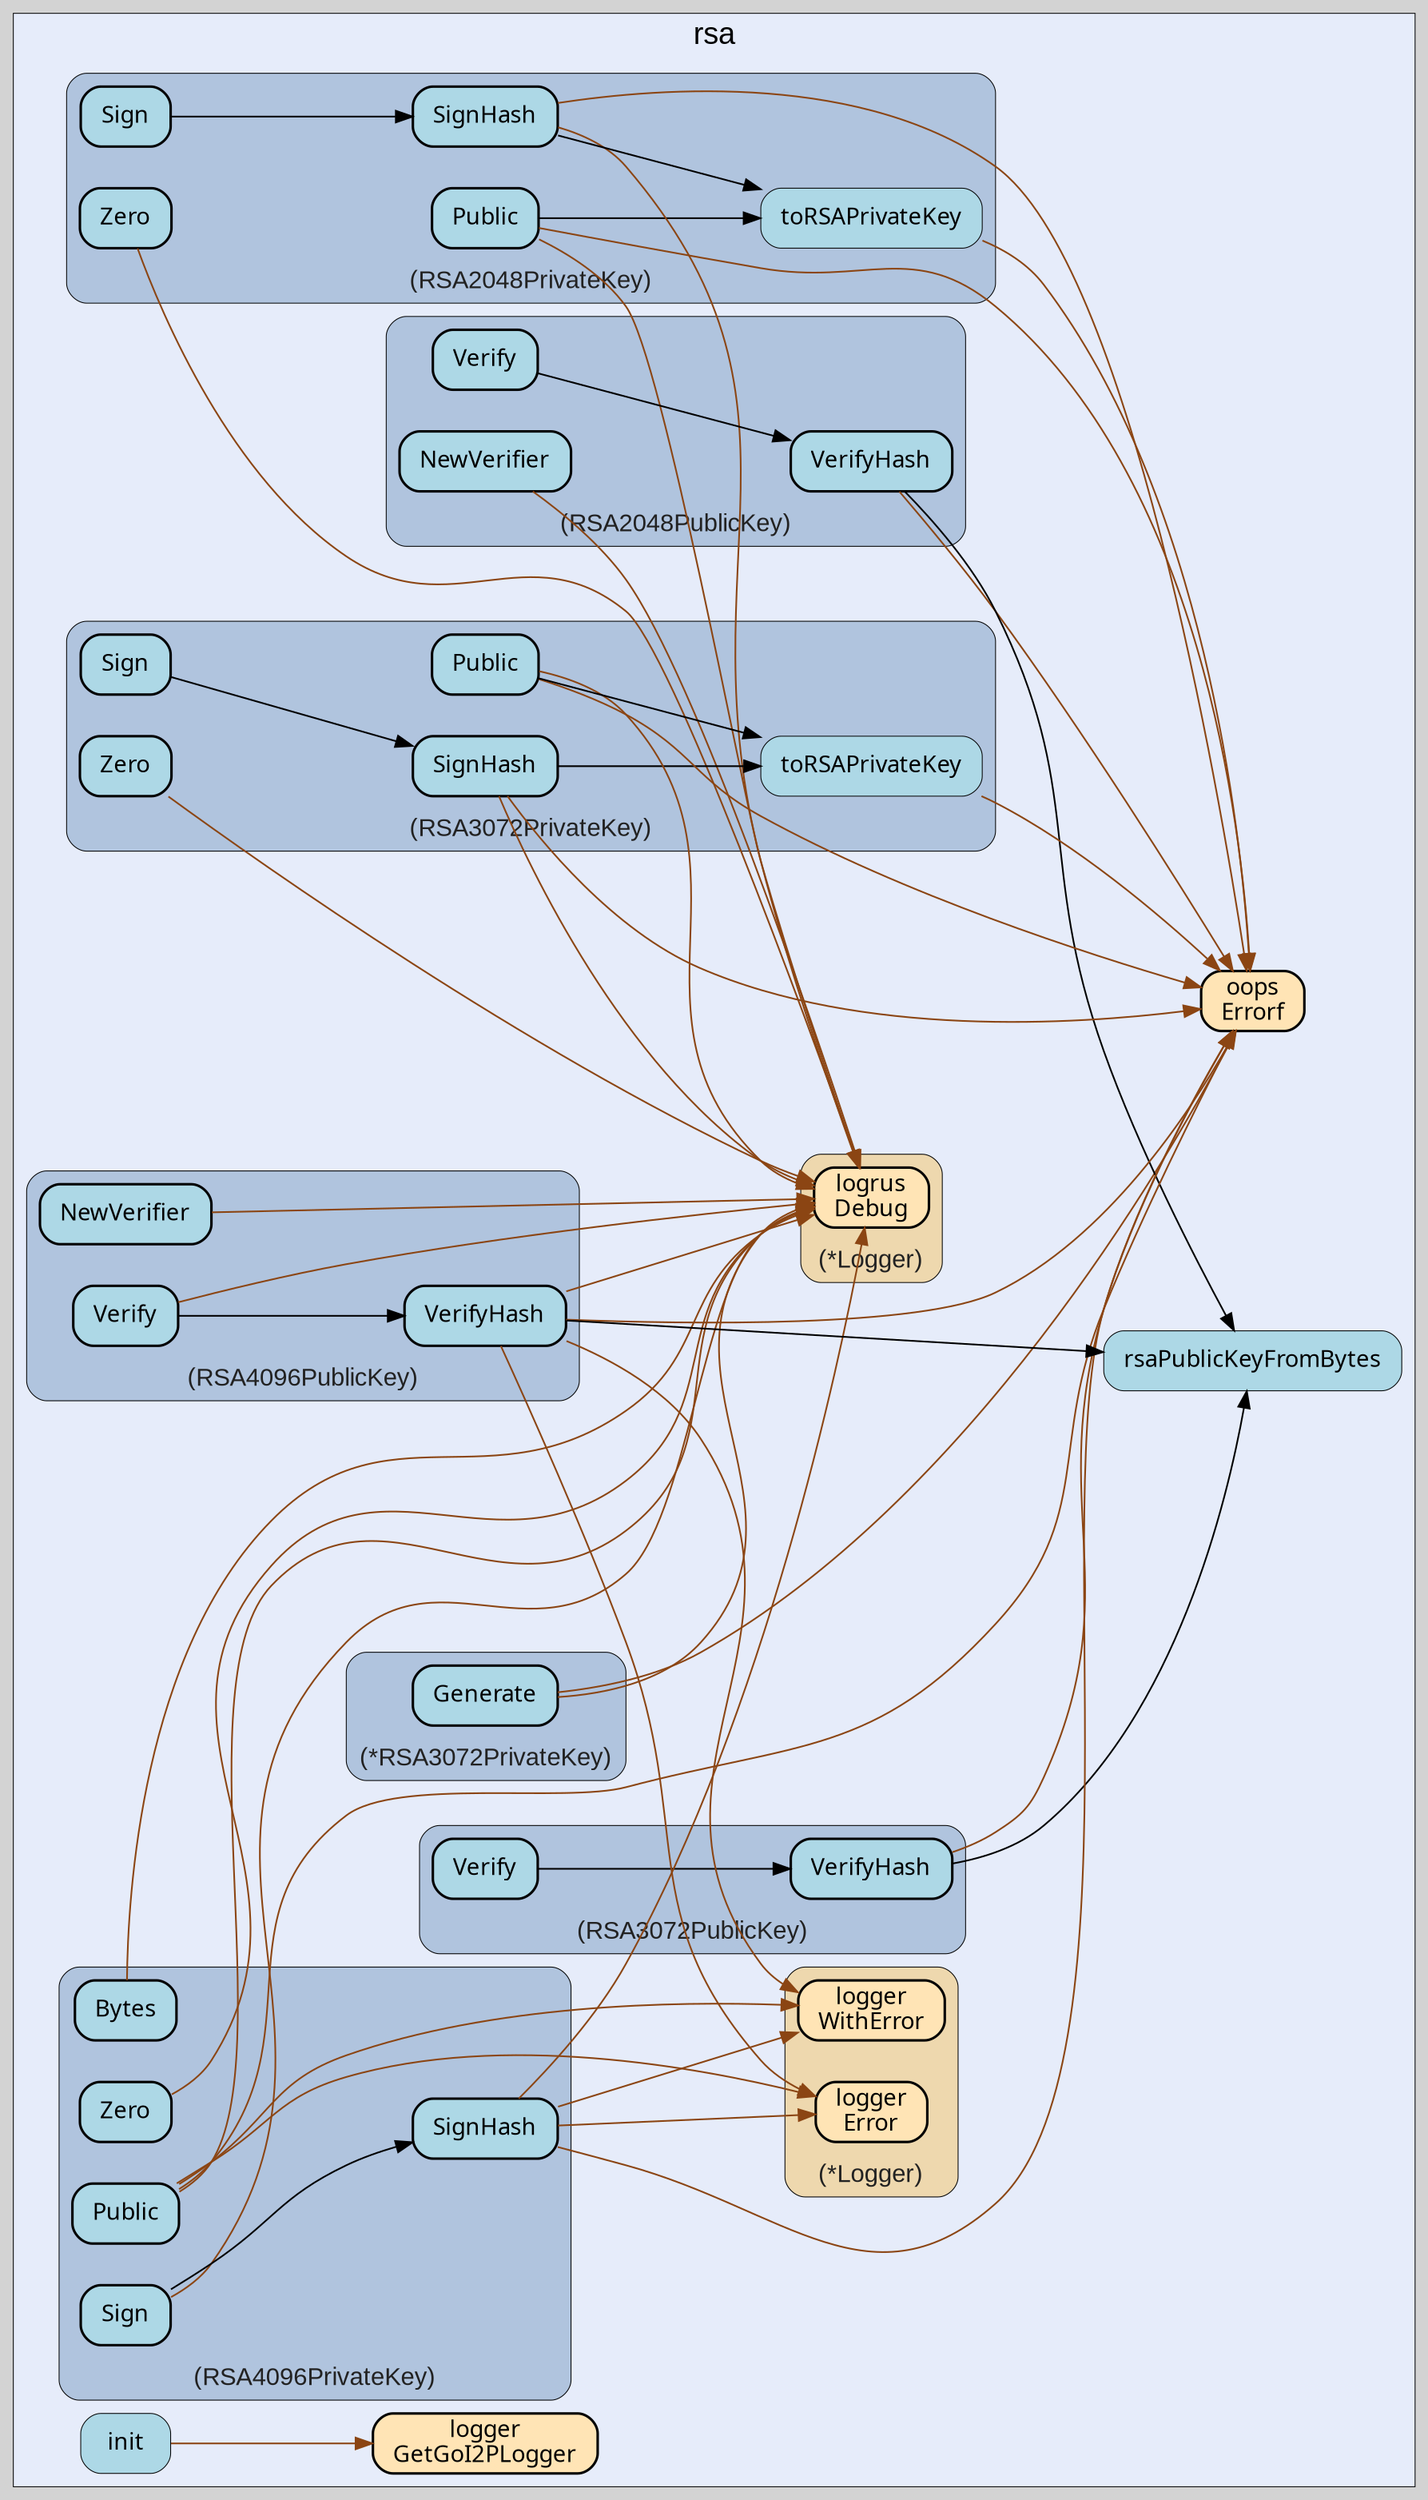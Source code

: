 digraph gocallvis {
    label="";
    labeljust="l";
    fontname="Arial";
    fontsize="14";
    rankdir="LR";
    bgcolor="lightgray";
    style="solid";
    penwidth="0.5";
    pad="0.0";
    nodesep="0.35";

    node [shape="box" style="filled,rounded" fillcolor="honeydew" fontname="Verdana" penwidth="1.0" margin="0.16,0.0"];
    edge [minlen="2"]

    subgraph "cluster_focus" {
        labeljust="c";
fontsize="18";
bgcolor="#e6ecfa";
label="rsa";
labelloc="t";
        
        "github.com/samber/oops.Errorf" [ fillcolor="moccasin" label="oops\nErrorf" penwidth="1.5" tooltip="github.com/samber/oops.Errorf | defined in oops.go:34" ]
        "github.com/go-i2p/crypto/rsa.rsaPublicKeyFromBytes" [ fillcolor="lightblue" label="rsaPublicKeyFromBytes" penwidth="0.5" tooltip="github.com/go-i2p/crypto/rsa.rsaPublicKeyFromBytes | defined in utils.go:13" ]
        "github.com/go-i2p/crypto/rsa.init" [ penwidth="0.5" tooltip="github.com/go-i2p/crypto/rsa.init | defined in .:0\nat constants.go:7: calling [github.com/go-i2p/logger.GetGoI2PLogger]" fillcolor="lightblue" label="init" ]
        "github.com/go-i2p/logger.GetGoI2PLogger" [ fillcolor="moccasin" label="logger\nGetGoI2PLogger" penwidth="1.5" tooltip="github.com/go-i2p/logger.GetGoI2PLogger | defined in log.go:120" ]
        
        subgraph "cluster_*github.com/go-i2p/crypto/rsa.RSA3072PrivateKey" {
        tooltip="type: *github.com/go-i2p/crypto/rsa.RSA3072PrivateKey";
penwidth="0.5";
fontsize="15";
label="(*RSA3072PrivateKey)";
fontcolor="#222222";
labelloc="b";
style="rounded,filled";
fillcolor="lightsteelblue";
        
        "(*github.com/go-i2p/crypto/rsa.RSA3072PrivateKey).Generate" [ label="Generate" penwidth="1.5" tooltip="(*github.com/go-i2p/crypto/rsa.RSA3072PrivateKey).Generate | defined in rsa3072_private.go:106\nat rsa3072_private.go:110: calling [github.com/samber/oops.Errorf]\nat rsa3072_private.go:116: calling [github.com/samber/oops.Errorf]\nat rsa3072_private.go:123: calling [(*github.com/sirupsen/logrus.Logger).Debug]" fillcolor="lightblue" ]
        
    }

        subgraph "cluster_*github.com/go-i2p/logger.Logger" {
        fillcolor="wheat2";
label="(*Logger)";
tooltip="type: *github.com/go-i2p/logger.Logger";
penwidth="0.5";
fontsize="15";
fontcolor="#222222";
labelloc="b";
style="rounded,filled";
        
        "(*github.com/go-i2p/logger.Logger).WithError" [ fillcolor="moccasin" label="logger\nWithError" penwidth="1.5" tooltip="(*github.com/go-i2p/logger.Logger).WithError | defined in log.go:66" ]
        "(*github.com/go-i2p/logger.Logger).Error" [ fillcolor="moccasin" label="logger\nError" penwidth="1.5" tooltip="(*github.com/go-i2p/logger.Logger).Error | defined in log.go:42" ]
        
    }

        subgraph "cluster_*github.com/sirupsen/logrus.Logger" {
        fontsize="15";
fontcolor="#222222";
labelloc="b";
style="rounded,filled";
fillcolor="wheat2";
label="(*Logger)";
tooltip="type: *github.com/sirupsen/logrus.Logger";
penwidth="0.5";
        
        "(*github.com/sirupsen/logrus.Logger).Debug" [ fillcolor="moccasin" label="logrus\nDebug" penwidth="1.5" tooltip="(*github.com/sirupsen/logrus.Logger).Debug | defined in logger.go:221" ]
        
    }

        subgraph "cluster_github.com/go-i2p/crypto/rsa.RSA2048PrivateKey" {
        fontcolor="#222222";
labelloc="b";
style="rounded,filled";
fillcolor="lightsteelblue";
tooltip="type: github.com/go-i2p/crypto/rsa.RSA2048PrivateKey";
penwidth="0.5";
fontsize="15";
label="(RSA2048PrivateKey)";
        
        "(github.com/go-i2p/crypto/rsa.RSA2048PrivateKey).toRSAPrivateKey" [ penwidth="0.5" tooltip="(github.com/go-i2p/crypto/rsa.RSA2048PrivateKey).toRSAPrivateKey | defined in rsa2048_private.go:82\nat rsa2048_private.go:86: calling [github.com/samber/oops.Errorf]\nat rsa2048_private.go:91: calling [github.com/samber/oops.Errorf]" fillcolor="lightblue" label="toRSAPrivateKey" ]
        "(github.com/go-i2p/crypto/rsa.RSA2048PrivateKey).Public" [ penwidth="1.5" tooltip="(github.com/go-i2p/crypto/rsa.RSA2048PrivateKey).Public | defined in rsa2048_private.go:53\nat rsa2048_private.go:56: calling [github.com/samber/oops.Errorf]\nat rsa2048_private.go:54: calling [(github.com/go-i2p/crypto/rsa.RSA2048PrivateKey).toRSAPrivateKey]\nat rsa2048_private.go:67: calling [(*github.com/sirupsen/logrus.Logger).Debug]" fillcolor="lightblue" label="Public" ]
        "(github.com/go-i2p/crypto/rsa.RSA2048PrivateKey).SignHash" [ fillcolor="lightblue" label="SignHash" penwidth="1.5" tooltip="(github.com/go-i2p/crypto/rsa.RSA2048PrivateKey).SignHash | defined in rsa2048_private.go:28\nat rsa2048_private.go:32: calling [github.com/samber/oops.Errorf]\nat rsa2048_private.go:38: calling [github.com/samber/oops.Errorf]\nat rsa2048_private.go:41: calling [(*github.com/sirupsen/logrus.Logger).Debug]\nat rsa2048_private.go:30: calling [(github.com/go-i2p/crypto/rsa.RSA2048PrivateKey).toRSAPrivateKey]" ]
        "(github.com/go-i2p/crypto/rsa.RSA2048PrivateKey).Zero" [ fillcolor="lightblue" label="Zero" penwidth="1.5" tooltip="(github.com/go-i2p/crypto/rsa.RSA2048PrivateKey).Zero | defined in rsa2048_private.go:73\nat rsa2048_private.go:78: calling [(*github.com/sirupsen/logrus.Logger).Debug]" ]
        "(github.com/go-i2p/crypto/rsa.RSA2048PrivateKey).Sign" [ fillcolor="lightblue" label="Sign" penwidth="1.5" tooltip="(github.com/go-i2p/crypto/rsa.RSA2048PrivateKey).Sign | defined in rsa2048_private.go:20\nat rsa2048_private.go:23: calling [(github.com/go-i2p/crypto/rsa.RSA2048PrivateKey).SignHash]" ]
        
    }

        subgraph "cluster_github.com/go-i2p/crypto/rsa.RSA2048PublicKey" {
        labelloc="b";
style="rounded,filled";
tooltip="type: github.com/go-i2p/crypto/rsa.RSA2048PublicKey";
penwidth="0.5";
fontsize="15";
fontcolor="#222222";
fillcolor="lightsteelblue";
label="(RSA2048PublicKey)";
        
        "(github.com/go-i2p/crypto/rsa.RSA2048PublicKey).VerifyHash" [ fillcolor="lightblue" label="VerifyHash" penwidth="1.5" tooltip="(github.com/go-i2p/crypto/rsa.RSA2048PublicKey).VerifyHash | defined in rsa2048_public.go:26\nat rsa2048_public.go:27: calling [github.com/go-i2p/crypto/rsa.rsaPublicKeyFromBytes]\nat rsa2048_public.go:29: calling [github.com/samber/oops.Errorf]\nat rsa2048_public.go:34: calling [github.com/samber/oops.Errorf]\nat rsa2048_public.go:40: calling [github.com/samber/oops.Errorf]" ]
        "(github.com/go-i2p/crypto/rsa.RSA2048PublicKey).NewVerifier" [ fillcolor="lightblue" label="NewVerifier" penwidth="1.5" tooltip="(github.com/go-i2p/crypto/rsa.RSA2048PublicKey).NewVerifier | defined in rsa2048_public.go:60\nat rsa2048_public.go:61: calling [(*github.com/sirupsen/logrus.Logger).Debug]" ]
        "(github.com/go-i2p/crypto/rsa.RSA2048PublicKey).Verify" [ penwidth="1.5" tooltip="(github.com/go-i2p/crypto/rsa.RSA2048PublicKey).Verify | defined in rsa2048_public.go:18\nat rsa2048_public.go:21: calling [(github.com/go-i2p/crypto/rsa.RSA2048PublicKey).VerifyHash]" fillcolor="lightblue" label="Verify" ]
        
    }

        subgraph "cluster_github.com/go-i2p/crypto/rsa.RSA3072PrivateKey" {
        penwidth="0.5";
fillcolor="lightsteelblue";
label="(RSA3072PrivateKey)";
tooltip="type: github.com/go-i2p/crypto/rsa.RSA3072PrivateKey";
fontsize="15";
fontcolor="#222222";
labelloc="b";
style="rounded,filled";
        
        "(github.com/go-i2p/crypto/rsa.RSA3072PrivateKey).toRSAPrivateKey" [ tooltip="(github.com/go-i2p/crypto/rsa.RSA3072PrivateKey).toRSAPrivateKey | defined in rsa3072_private.go:90\nat rsa3072_private.go:94: calling [github.com/samber/oops.Errorf]\nat rsa3072_private.go:99: calling [github.com/samber/oops.Errorf]" fillcolor="lightblue" label="toRSAPrivateKey" penwidth="0.5" ]
        "(github.com/go-i2p/crypto/rsa.RSA3072PrivateKey).SignHash" [ penwidth="1.5" tooltip="(github.com/go-i2p/crypto/rsa.RSA3072PrivateKey).SignHash | defined in rsa3072_private.go:36\nat rsa3072_private.go:38: calling [(github.com/go-i2p/crypto/rsa.RSA3072PrivateKey).toRSAPrivateKey]\nat rsa3072_private.go:49: calling [(*github.com/sirupsen/logrus.Logger).Debug]\nat rsa3072_private.go:40: calling [github.com/samber/oops.Errorf]\nat rsa3072_private.go:46: calling [github.com/samber/oops.Errorf]" fillcolor="lightblue" label="SignHash" ]
        "(github.com/go-i2p/crypto/rsa.RSA3072PrivateKey).Sign" [ penwidth="1.5" tooltip="(github.com/go-i2p/crypto/rsa.RSA3072PrivateKey).Sign | defined in rsa3072_private.go:29\nat rsa3072_private.go:32: calling [(github.com/go-i2p/crypto/rsa.RSA3072PrivateKey).SignHash]" fillcolor="lightblue" label="Sign" ]
        "(github.com/go-i2p/crypto/rsa.RSA3072PrivateKey).Public" [ penwidth="1.5" tooltip="(github.com/go-i2p/crypto/rsa.RSA3072PrivateKey).Public | defined in rsa3072_private.go:59\nat rsa3072_private.go:61: calling [(github.com/go-i2p/crypto/rsa.RSA3072PrivateKey).toRSAPrivateKey]\nat rsa3072_private.go:63: calling [github.com/samber/oops.Errorf]\nat rsa3072_private.go:69: calling [github.com/samber/oops.Errorf]\nat rsa3072_private.go:76: calling [(*github.com/sirupsen/logrus.Logger).Debug]" fillcolor="lightblue" label="Public" ]
        "(github.com/go-i2p/crypto/rsa.RSA3072PrivateKey).Zero" [ fillcolor="lightblue" label="Zero" penwidth="1.5" tooltip="(github.com/go-i2p/crypto/rsa.RSA3072PrivateKey).Zero | defined in rsa3072_private.go:81\nat rsa3072_private.go:86: calling [(*github.com/sirupsen/logrus.Logger).Debug]" ]
        
    }

        subgraph "cluster_github.com/go-i2p/crypto/rsa.RSA3072PublicKey" {
        labelloc="b";
style="rounded,filled";
label="(RSA3072PublicKey)";
penwidth="0.5";
fontsize="15";
fontcolor="#222222";
fillcolor="lightsteelblue";
tooltip="type: github.com/go-i2p/crypto/rsa.RSA3072PublicKey";
        
        "(github.com/go-i2p/crypto/rsa.RSA3072PublicKey).VerifyHash" [ fillcolor="lightblue" label="VerifyHash" penwidth="1.5" tooltip="(github.com/go-i2p/crypto/rsa.RSA3072PublicKey).VerifyHash | defined in rsa3072_public.go:25\nat rsa3072_public.go:26: calling [github.com/go-i2p/crypto/rsa.rsaPublicKeyFromBytes]\nat rsa3072_public.go:28: calling [github.com/samber/oops.Errorf]\nat rsa3072_public.go:34: calling [github.com/samber/oops.Errorf]\nat rsa3072_public.go:40: calling [github.com/samber/oops.Errorf]" ]
        "(github.com/go-i2p/crypto/rsa.RSA3072PublicKey).Verify" [ fillcolor="lightblue" label="Verify" penwidth="1.5" tooltip="(github.com/go-i2p/crypto/rsa.RSA3072PublicKey).Verify | defined in rsa3072_public.go:18\nat rsa3072_public.go:21: calling [(github.com/go-i2p/crypto/rsa.RSA3072PublicKey).VerifyHash]" ]
        
    }

        subgraph "cluster_github.com/go-i2p/crypto/rsa.RSA4096PrivateKey" {
        fontcolor="#222222";
labelloc="b";
style="rounded,filled";
label="(RSA4096PrivateKey)";
tooltip="type: github.com/go-i2p/crypto/rsa.RSA4096PrivateKey";
penwidth="0.5";
fontsize="15";
fillcolor="lightsteelblue";
        
        "(github.com/go-i2p/crypto/rsa.RSA4096PrivateKey).SignHash" [ fillcolor="lightblue" label="SignHash" penwidth="1.5" tooltip="(github.com/go-i2p/crypto/rsa.RSA4096PrivateKey).SignHash | defined in rsa4096_private.go:29\nat rsa4096_private.go:35: calling [(*github.com/go-i2p/logger.Logger).Error]\nat rsa4096_private.go:42: calling [(*github.com/go-i2p/logger.Logger).Error]\nat rsa4096_private.go:30: calling [(*github.com/sirupsen/logrus.Logger).Debug]\nat rsa4096_private.go:46: calling [(*github.com/sirupsen/logrus.Logger).Debug]\nat rsa4096_private.go:35: calling [(*github.com/go-i2p/logger.Logger).WithError]\nat rsa4096_private.go:42: calling [(*github.com/go-i2p/logger.Logger).WithError]\nat rsa4096_private.go:36: calling [github.com/samber/oops.Errorf]\nat rsa4096_private.go:43: calling [github.com/samber/oops.Errorf]" ]
        "(github.com/go-i2p/crypto/rsa.RSA4096PrivateKey).Zero" [ fillcolor="lightblue" label="Zero" penwidth="1.5" tooltip="(github.com/go-i2p/crypto/rsa.RSA4096PrivateKey).Zero | defined in rsa4096_private.go:84\nat rsa4096_private.go:85: calling [(*github.com/sirupsen/logrus.Logger).Debug]" ]
        "(github.com/go-i2p/crypto/rsa.RSA4096PrivateKey).Bytes" [ fillcolor="lightblue" label="Bytes" penwidth="1.5" tooltip="(github.com/go-i2p/crypto/rsa.RSA4096PrivateKey).Bytes | defined in rsa4096_private.go:52\nat rsa4096_private.go:53: calling [(*github.com/sirupsen/logrus.Logger).Debug]" ]
        "(github.com/go-i2p/crypto/rsa.RSA4096PrivateKey).Public" [ fillcolor="lightblue" label="Public" penwidth="1.5" tooltip="(github.com/go-i2p/crypto/rsa.RSA4096PrivateKey).Public | defined in rsa4096_private.go:59\nat rsa4096_private.go:60: calling [(*github.com/sirupsen/logrus.Logger).Debug]\nat rsa4096_private.go:78: calling [(*github.com/sirupsen/logrus.Logger).Debug]\nat rsa4096_private.go:65: calling [(*github.com/go-i2p/logger.Logger).WithError]\nat rsa4096_private.go:66: calling [github.com/samber/oops.Errorf]\nat rsa4096_private.go:65: calling [(*github.com/go-i2p/logger.Logger).Error]" ]
        "(github.com/go-i2p/crypto/rsa.RSA4096PrivateKey).Sign" [ penwidth="1.5" tooltip="(github.com/go-i2p/crypto/rsa.RSA4096PrivateKey).Sign | defined in rsa4096_private.go:20\nat rsa4096_private.go:21: calling [(*github.com/sirupsen/logrus.Logger).Debug]\nat rsa4096_private.go:24: calling [(github.com/go-i2p/crypto/rsa.RSA4096PrivateKey).SignHash]" fillcolor="lightblue" label="Sign" ]
        
    }

        subgraph "cluster_github.com/go-i2p/crypto/rsa.RSA4096PublicKey" {
        fontsize="15";
labelloc="b";
style="rounded,filled";
fillcolor="lightsteelblue";
tooltip="type: github.com/go-i2p/crypto/rsa.RSA4096PublicKey";
penwidth="0.5";
fontcolor="#222222";
label="(RSA4096PublicKey)";
        
        "(github.com/go-i2p/crypto/rsa.RSA4096PublicKey).NewVerifier" [ penwidth="1.5" tooltip="(github.com/go-i2p/crypto/rsa.RSA4096PublicKey).NewVerifier | defined in rsa4096_public.go:61\nat rsa4096_public.go:62: calling [(*github.com/sirupsen/logrus.Logger).Debug]" fillcolor="lightblue" label="NewVerifier" ]
        "(github.com/go-i2p/crypto/rsa.RSA4096PublicKey).VerifyHash" [ fillcolor="lightblue" label="VerifyHash" penwidth="1.5" tooltip="(github.com/go-i2p/crypto/rsa.RSA4096PublicKey).VerifyHash | defined in rsa4096_public.go:28\nat rsa4096_public.go:29: calling [(*github.com/sirupsen/logrus.Logger).Debug]\nat rsa4096_public.go:43: calling [(*github.com/sirupsen/logrus.Logger).Debug]\nat rsa4096_public.go:30: calling [github.com/go-i2p/crypto/rsa.rsaPublicKeyFromBytes]\nat rsa4096_public.go:32: calling [(*github.com/go-i2p/logger.Logger).WithError]\nat rsa4096_public.go:32: calling [(*github.com/go-i2p/logger.Logger).Error]\nat rsa4096_public.go:33: calling [github.com/samber/oops.Errorf]\nat rsa4096_public.go:39: calling [github.com/samber/oops.Errorf]" ]
        "(github.com/go-i2p/crypto/rsa.RSA4096PublicKey).Verify" [ penwidth="1.5" tooltip="(github.com/go-i2p/crypto/rsa.RSA4096PublicKey).Verify | defined in rsa4096_public.go:19\nat rsa4096_public.go:23: calling [(github.com/go-i2p/crypto/rsa.RSA4096PublicKey).VerifyHash]\nat rsa4096_public.go:20: calling [(*github.com/sirupsen/logrus.Logger).Debug]" fillcolor="lightblue" label="Verify" ]
        
    }

    }

    "(github.com/go-i2p/crypto/rsa.RSA2048PrivateKey).Public" -> "github.com/samber/oops.Errorf" [ color="saddlebrown" tooltip="at rsa2048_private.go:56: calling [github.com/samber/oops.Errorf]" ]
    "(github.com/go-i2p/crypto/rsa.RSA2048PrivateKey).SignHash" -> "github.com/samber/oops.Errorf" [ color="saddlebrown" tooltip="at rsa2048_private.go:32: calling [github.com/samber/oops.Errorf]\nat rsa2048_private.go:38: calling [github.com/samber/oops.Errorf]" ]
    "(github.com/go-i2p/crypto/rsa.RSA2048PublicKey).VerifyHash" -> "github.com/go-i2p/crypto/rsa.rsaPublicKeyFromBytes" [ tooltip="at rsa2048_public.go:27: calling [github.com/go-i2p/crypto/rsa.rsaPublicKeyFromBytes]" ]
    "(github.com/go-i2p/crypto/rsa.RSA4096PrivateKey).SignHash" -> "(*github.com/go-i2p/logger.Logger).Error" [ color="saddlebrown" tooltip="at rsa4096_private.go:35: calling [(*github.com/go-i2p/logger.Logger).Error]\nat rsa4096_private.go:42: calling [(*github.com/go-i2p/logger.Logger).Error]" ]
    "(github.com/go-i2p/crypto/rsa.RSA4096PublicKey).Verify" -> "(github.com/go-i2p/crypto/rsa.RSA4096PublicKey).VerifyHash" [ tooltip="at rsa4096_public.go:23: calling [(github.com/go-i2p/crypto/rsa.RSA4096PublicKey).VerifyHash]" ]
    "(github.com/go-i2p/crypto/rsa.RSA3072PrivateKey).Sign" -> "(github.com/go-i2p/crypto/rsa.RSA3072PrivateKey).SignHash" [ tooltip="at rsa3072_private.go:32: calling [(github.com/go-i2p/crypto/rsa.RSA3072PrivateKey).SignHash]" ]
    "(github.com/go-i2p/crypto/rsa.RSA4096PrivateKey).SignHash" -> "(*github.com/sirupsen/logrus.Logger).Debug" [ color="saddlebrown" tooltip="at rsa4096_private.go:30: calling [(*github.com/sirupsen/logrus.Logger).Debug]\nat rsa4096_private.go:46: calling [(*github.com/sirupsen/logrus.Logger).Debug]" ]
    "(github.com/go-i2p/crypto/rsa.RSA4096PrivateKey).SignHash" -> "(*github.com/go-i2p/logger.Logger).WithError" [ color="saddlebrown" tooltip="at rsa4096_private.go:35: calling [(*github.com/go-i2p/logger.Logger).WithError]\nat rsa4096_private.go:42: calling [(*github.com/go-i2p/logger.Logger).WithError]" ]
    "(github.com/go-i2p/crypto/rsa.RSA3072PrivateKey).Public" -> "(github.com/go-i2p/crypto/rsa.RSA3072PrivateKey).toRSAPrivateKey" [ tooltip="at rsa3072_private.go:61: calling [(github.com/go-i2p/crypto/rsa.RSA3072PrivateKey).toRSAPrivateKey]" ]
    "(github.com/go-i2p/crypto/rsa.RSA2048PrivateKey).Zero" -> "(*github.com/sirupsen/logrus.Logger).Debug" [ color="saddlebrown" tooltip="at rsa2048_private.go:78: calling [(*github.com/sirupsen/logrus.Logger).Debug]" ]
    "(github.com/go-i2p/crypto/rsa.RSA4096PublicKey).VerifyHash" -> "(*github.com/sirupsen/logrus.Logger).Debug" [ color="saddlebrown" tooltip="at rsa4096_public.go:29: calling [(*github.com/sirupsen/logrus.Logger).Debug]\nat rsa4096_public.go:43: calling [(*github.com/sirupsen/logrus.Logger).Debug]" ]
    "(github.com/go-i2p/crypto/rsa.RSA2048PrivateKey).SignHash" -> "(*github.com/sirupsen/logrus.Logger).Debug" [ tooltip="at rsa2048_private.go:41: calling [(*github.com/sirupsen/logrus.Logger).Debug]" color="saddlebrown" ]
    "(github.com/go-i2p/crypto/rsa.RSA3072PrivateKey).toRSAPrivateKey" -> "github.com/samber/oops.Errorf" [ color="saddlebrown" tooltip="at rsa3072_private.go:94: calling [github.com/samber/oops.Errorf]\nat rsa3072_private.go:99: calling [github.com/samber/oops.Errorf]" ]
    "(github.com/go-i2p/crypto/rsa.RSA3072PrivateKey).SignHash" -> "(github.com/go-i2p/crypto/rsa.RSA3072PrivateKey).toRSAPrivateKey" [ tooltip="at rsa3072_private.go:38: calling [(github.com/go-i2p/crypto/rsa.RSA3072PrivateKey).toRSAPrivateKey]" ]
    "(github.com/go-i2p/crypto/rsa.RSA3072PrivateKey).SignHash" -> "(*github.com/sirupsen/logrus.Logger).Debug" [ color="saddlebrown" tooltip="at rsa3072_private.go:49: calling [(*github.com/sirupsen/logrus.Logger).Debug]" ]
    "(github.com/go-i2p/crypto/rsa.RSA4096PrivateKey).Zero" -> "(*github.com/sirupsen/logrus.Logger).Debug" [ color="saddlebrown" tooltip="at rsa4096_private.go:85: calling [(*github.com/sirupsen/logrus.Logger).Debug]" ]
    "(*github.com/go-i2p/crypto/rsa.RSA3072PrivateKey).Generate" -> "github.com/samber/oops.Errorf" [ color="saddlebrown" tooltip="at rsa3072_private.go:110: calling [github.com/samber/oops.Errorf]\nat rsa3072_private.go:116: calling [github.com/samber/oops.Errorf]" ]
    "(github.com/go-i2p/crypto/rsa.RSA3072PublicKey).Verify" -> "(github.com/go-i2p/crypto/rsa.RSA3072PublicKey).VerifyHash" [ tooltip="at rsa3072_public.go:21: calling [(github.com/go-i2p/crypto/rsa.RSA3072PublicKey).VerifyHash]" ]
    "(github.com/go-i2p/crypto/rsa.RSA3072PrivateKey).Public" -> "github.com/samber/oops.Errorf" [ color="saddlebrown" tooltip="at rsa3072_private.go:63: calling [github.com/samber/oops.Errorf]\nat rsa3072_private.go:69: calling [github.com/samber/oops.Errorf]" ]
    "(github.com/go-i2p/crypto/rsa.RSA3072PrivateKey).Public" -> "(*github.com/sirupsen/logrus.Logger).Debug" [ color="saddlebrown" tooltip="at rsa3072_private.go:76: calling [(*github.com/sirupsen/logrus.Logger).Debug]" ]
    "(github.com/go-i2p/crypto/rsa.RSA4096PublicKey).VerifyHash" -> "github.com/go-i2p/crypto/rsa.rsaPublicKeyFromBytes" [ tooltip="at rsa4096_public.go:30: calling [github.com/go-i2p/crypto/rsa.rsaPublicKeyFromBytes]" ]
    "(github.com/go-i2p/crypto/rsa.RSA4096PublicKey).VerifyHash" -> "(*github.com/go-i2p/logger.Logger).WithError" [ color="saddlebrown" tooltip="at rsa4096_public.go:32: calling [(*github.com/go-i2p/logger.Logger).WithError]" ]
    "(github.com/go-i2p/crypto/rsa.RSA4096PublicKey).Verify" -> "(*github.com/sirupsen/logrus.Logger).Debug" [ color="saddlebrown" tooltip="at rsa4096_public.go:20: calling [(*github.com/sirupsen/logrus.Logger).Debug]" ]
    "(github.com/go-i2p/crypto/rsa.RSA4096PublicKey).NewVerifier" -> "(*github.com/sirupsen/logrus.Logger).Debug" [ color="saddlebrown" tooltip="at rsa4096_public.go:62: calling [(*github.com/sirupsen/logrus.Logger).Debug]" ]
    "(github.com/go-i2p/crypto/rsa.RSA4096PublicKey).VerifyHash" -> "(*github.com/go-i2p/logger.Logger).Error" [ color="saddlebrown" tooltip="at rsa4096_public.go:32: calling [(*github.com/go-i2p/logger.Logger).Error]" ]
    "(github.com/go-i2p/crypto/rsa.RSA4096PrivateKey).Public" -> "(*github.com/sirupsen/logrus.Logger).Debug" [ color="saddlebrown" tooltip="at rsa4096_private.go:60: calling [(*github.com/sirupsen/logrus.Logger).Debug]\nat rsa4096_private.go:78: calling [(*github.com/sirupsen/logrus.Logger).Debug]" ]
    "(github.com/go-i2p/crypto/rsa.RSA4096PrivateKey).Public" -> "(*github.com/go-i2p/logger.Logger).WithError" [ color="saddlebrown" tooltip="at rsa4096_private.go:65: calling [(*github.com/go-i2p/logger.Logger).WithError]" ]
    "(github.com/go-i2p/crypto/rsa.RSA2048PublicKey).Verify" -> "(github.com/go-i2p/crypto/rsa.RSA2048PublicKey).VerifyHash" [ tooltip="at rsa2048_public.go:21: calling [(github.com/go-i2p/crypto/rsa.RSA2048PublicKey).VerifyHash]" ]
    "(github.com/go-i2p/crypto/rsa.RSA4096PrivateKey).Sign" -> "(*github.com/sirupsen/logrus.Logger).Debug" [ tooltip="at rsa4096_private.go:21: calling [(*github.com/sirupsen/logrus.Logger).Debug]" color="saddlebrown" ]
    "(github.com/go-i2p/crypto/rsa.RSA2048PrivateKey).toRSAPrivateKey" -> "github.com/samber/oops.Errorf" [ color="saddlebrown" tooltip="at rsa2048_private.go:86: calling [github.com/samber/oops.Errorf]\nat rsa2048_private.go:91: calling [github.com/samber/oops.Errorf]" ]
    "(github.com/go-i2p/crypto/rsa.RSA2048PublicKey).VerifyHash" -> "github.com/samber/oops.Errorf" [ color="saddlebrown" tooltip="at rsa2048_public.go:29: calling [github.com/samber/oops.Errorf]\nat rsa2048_public.go:34: calling [github.com/samber/oops.Errorf]\nat rsa2048_public.go:40: calling [github.com/samber/oops.Errorf]" ]
    "(*github.com/go-i2p/crypto/rsa.RSA3072PrivateKey).Generate" -> "(*github.com/sirupsen/logrus.Logger).Debug" [ color="saddlebrown" tooltip="at rsa3072_private.go:123: calling [(*github.com/sirupsen/logrus.Logger).Debug]" ]
    "(github.com/go-i2p/crypto/rsa.RSA2048PublicKey).NewVerifier" -> "(*github.com/sirupsen/logrus.Logger).Debug" [ color="saddlebrown" tooltip="at rsa2048_public.go:61: calling [(*github.com/sirupsen/logrus.Logger).Debug]" ]
    "(github.com/go-i2p/crypto/rsa.RSA4096PrivateKey).Public" -> "github.com/samber/oops.Errorf" [ color="saddlebrown" tooltip="at rsa4096_private.go:66: calling [github.com/samber/oops.Errorf]" ]
    "(github.com/go-i2p/crypto/rsa.RSA2048PrivateKey).Sign" -> "(github.com/go-i2p/crypto/rsa.RSA2048PrivateKey).SignHash" [ tooltip="at rsa2048_private.go:23: calling [(github.com/go-i2p/crypto/rsa.RSA2048PrivateKey).SignHash]" ]
    "(github.com/go-i2p/crypto/rsa.RSA3072PublicKey).VerifyHash" -> "github.com/go-i2p/crypto/rsa.rsaPublicKeyFromBytes" [ tooltip="at rsa3072_public.go:26: calling [github.com/go-i2p/crypto/rsa.rsaPublicKeyFromBytes]" ]
    "(github.com/go-i2p/crypto/rsa.RSA2048PrivateKey).Public" -> "(github.com/go-i2p/crypto/rsa.RSA2048PrivateKey).toRSAPrivateKey" [ tooltip="at rsa2048_private.go:54: calling [(github.com/go-i2p/crypto/rsa.RSA2048PrivateKey).toRSAPrivateKey]" ]
    "(github.com/go-i2p/crypto/rsa.RSA2048PrivateKey).Public" -> "(*github.com/sirupsen/logrus.Logger).Debug" [ color="saddlebrown" tooltip="at rsa2048_private.go:67: calling [(*github.com/sirupsen/logrus.Logger).Debug]" ]
    "(github.com/go-i2p/crypto/rsa.RSA3072PublicKey).VerifyHash" -> "github.com/samber/oops.Errorf" [ color="saddlebrown" tooltip="at rsa3072_public.go:28: calling [github.com/samber/oops.Errorf]\nat rsa3072_public.go:34: calling [github.com/samber/oops.Errorf]\nat rsa3072_public.go:40: calling [github.com/samber/oops.Errorf]" ]
    "(github.com/go-i2p/crypto/rsa.RSA4096PrivateKey).SignHash" -> "github.com/samber/oops.Errorf" [ color="saddlebrown" tooltip="at rsa4096_private.go:36: calling [github.com/samber/oops.Errorf]\nat rsa4096_private.go:43: calling [github.com/samber/oops.Errorf]" ]
    "(github.com/go-i2p/crypto/rsa.RSA4096PrivateKey).Bytes" -> "(*github.com/sirupsen/logrus.Logger).Debug" [ color="saddlebrown" tooltip="at rsa4096_private.go:53: calling [(*github.com/sirupsen/logrus.Logger).Debug]" ]
    "(github.com/go-i2p/crypto/rsa.RSA4096PublicKey).VerifyHash" -> "github.com/samber/oops.Errorf" [ color="saddlebrown" tooltip="at rsa4096_public.go:33: calling [github.com/samber/oops.Errorf]\nat rsa4096_public.go:39: calling [github.com/samber/oops.Errorf]" ]
    "(github.com/go-i2p/crypto/rsa.RSA3072PrivateKey).Zero" -> "(*github.com/sirupsen/logrus.Logger).Debug" [ tooltip="at rsa3072_private.go:86: calling [(*github.com/sirupsen/logrus.Logger).Debug]" color="saddlebrown" ]
    "(github.com/go-i2p/crypto/rsa.RSA2048PrivateKey).SignHash" -> "(github.com/go-i2p/crypto/rsa.RSA2048PrivateKey).toRSAPrivateKey" [ tooltip="at rsa2048_private.go:30: calling [(github.com/go-i2p/crypto/rsa.RSA2048PrivateKey).toRSAPrivateKey]" ]
    "(github.com/go-i2p/crypto/rsa.RSA3072PrivateKey).SignHash" -> "github.com/samber/oops.Errorf" [ color="saddlebrown" tooltip="at rsa3072_private.go:40: calling [github.com/samber/oops.Errorf]\nat rsa3072_private.go:46: calling [github.com/samber/oops.Errorf]" ]
    "github.com/go-i2p/crypto/rsa.init" -> "github.com/go-i2p/logger.GetGoI2PLogger" [ color="saddlebrown" tooltip="at constants.go:7: calling [github.com/go-i2p/logger.GetGoI2PLogger]" ]
    "(github.com/go-i2p/crypto/rsa.RSA4096PrivateKey).Public" -> "(*github.com/go-i2p/logger.Logger).Error" [ color="saddlebrown" tooltip="at rsa4096_private.go:65: calling [(*github.com/go-i2p/logger.Logger).Error]" ]
    "(github.com/go-i2p/crypto/rsa.RSA4096PrivateKey).Sign" -> "(github.com/go-i2p/crypto/rsa.RSA4096PrivateKey).SignHash" [ tooltip="at rsa4096_private.go:24: calling [(github.com/go-i2p/crypto/rsa.RSA4096PrivateKey).SignHash]" ]
}
